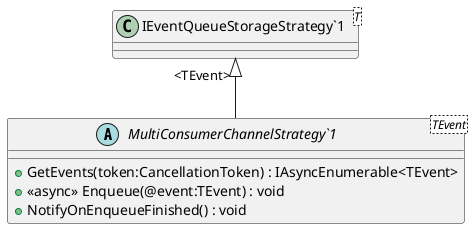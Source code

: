 @startuml
abstract class "MultiConsumerChannelStrategy`1"<TEvent> {
    + GetEvents(token:CancellationToken) : IAsyncEnumerable<TEvent>
    + <<async>> Enqueue(@event:TEvent) : void
    + NotifyOnEnqueueFinished() : void
}
class "IEventQueueStorageStrategy`1"<T> {
}
"IEventQueueStorageStrategy`1" "<TEvent>" <|-- "MultiConsumerChannelStrategy`1"
@enduml
